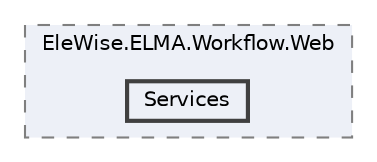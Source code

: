 digraph "Web/Modules/EleWise.ELMA.Workflow.Web/Services"
{
 // LATEX_PDF_SIZE
  bgcolor="transparent";
  edge [fontname=Helvetica,fontsize=10,labelfontname=Helvetica,labelfontsize=10];
  node [fontname=Helvetica,fontsize=10,shape=box,height=0.2,width=0.4];
  compound=true
  subgraph clusterdir_f6d093aa8358570a6b08a74ed18c0b30 {
    graph [ bgcolor="#edf0f7", pencolor="grey50", label="EleWise.ELMA.Workflow.Web", fontname=Helvetica,fontsize=10 style="filled,dashed", URL="dir_f6d093aa8358570a6b08a74ed18c0b30.html",tooltip=""]
  dir_6ac6e24d9b5a0afbca35f54c3a711f88 [label="Services", fillcolor="#edf0f7", color="grey25", style="filled,bold", URL="dir_6ac6e24d9b5a0afbca35f54c3a711f88.html",tooltip=""];
  }
}
